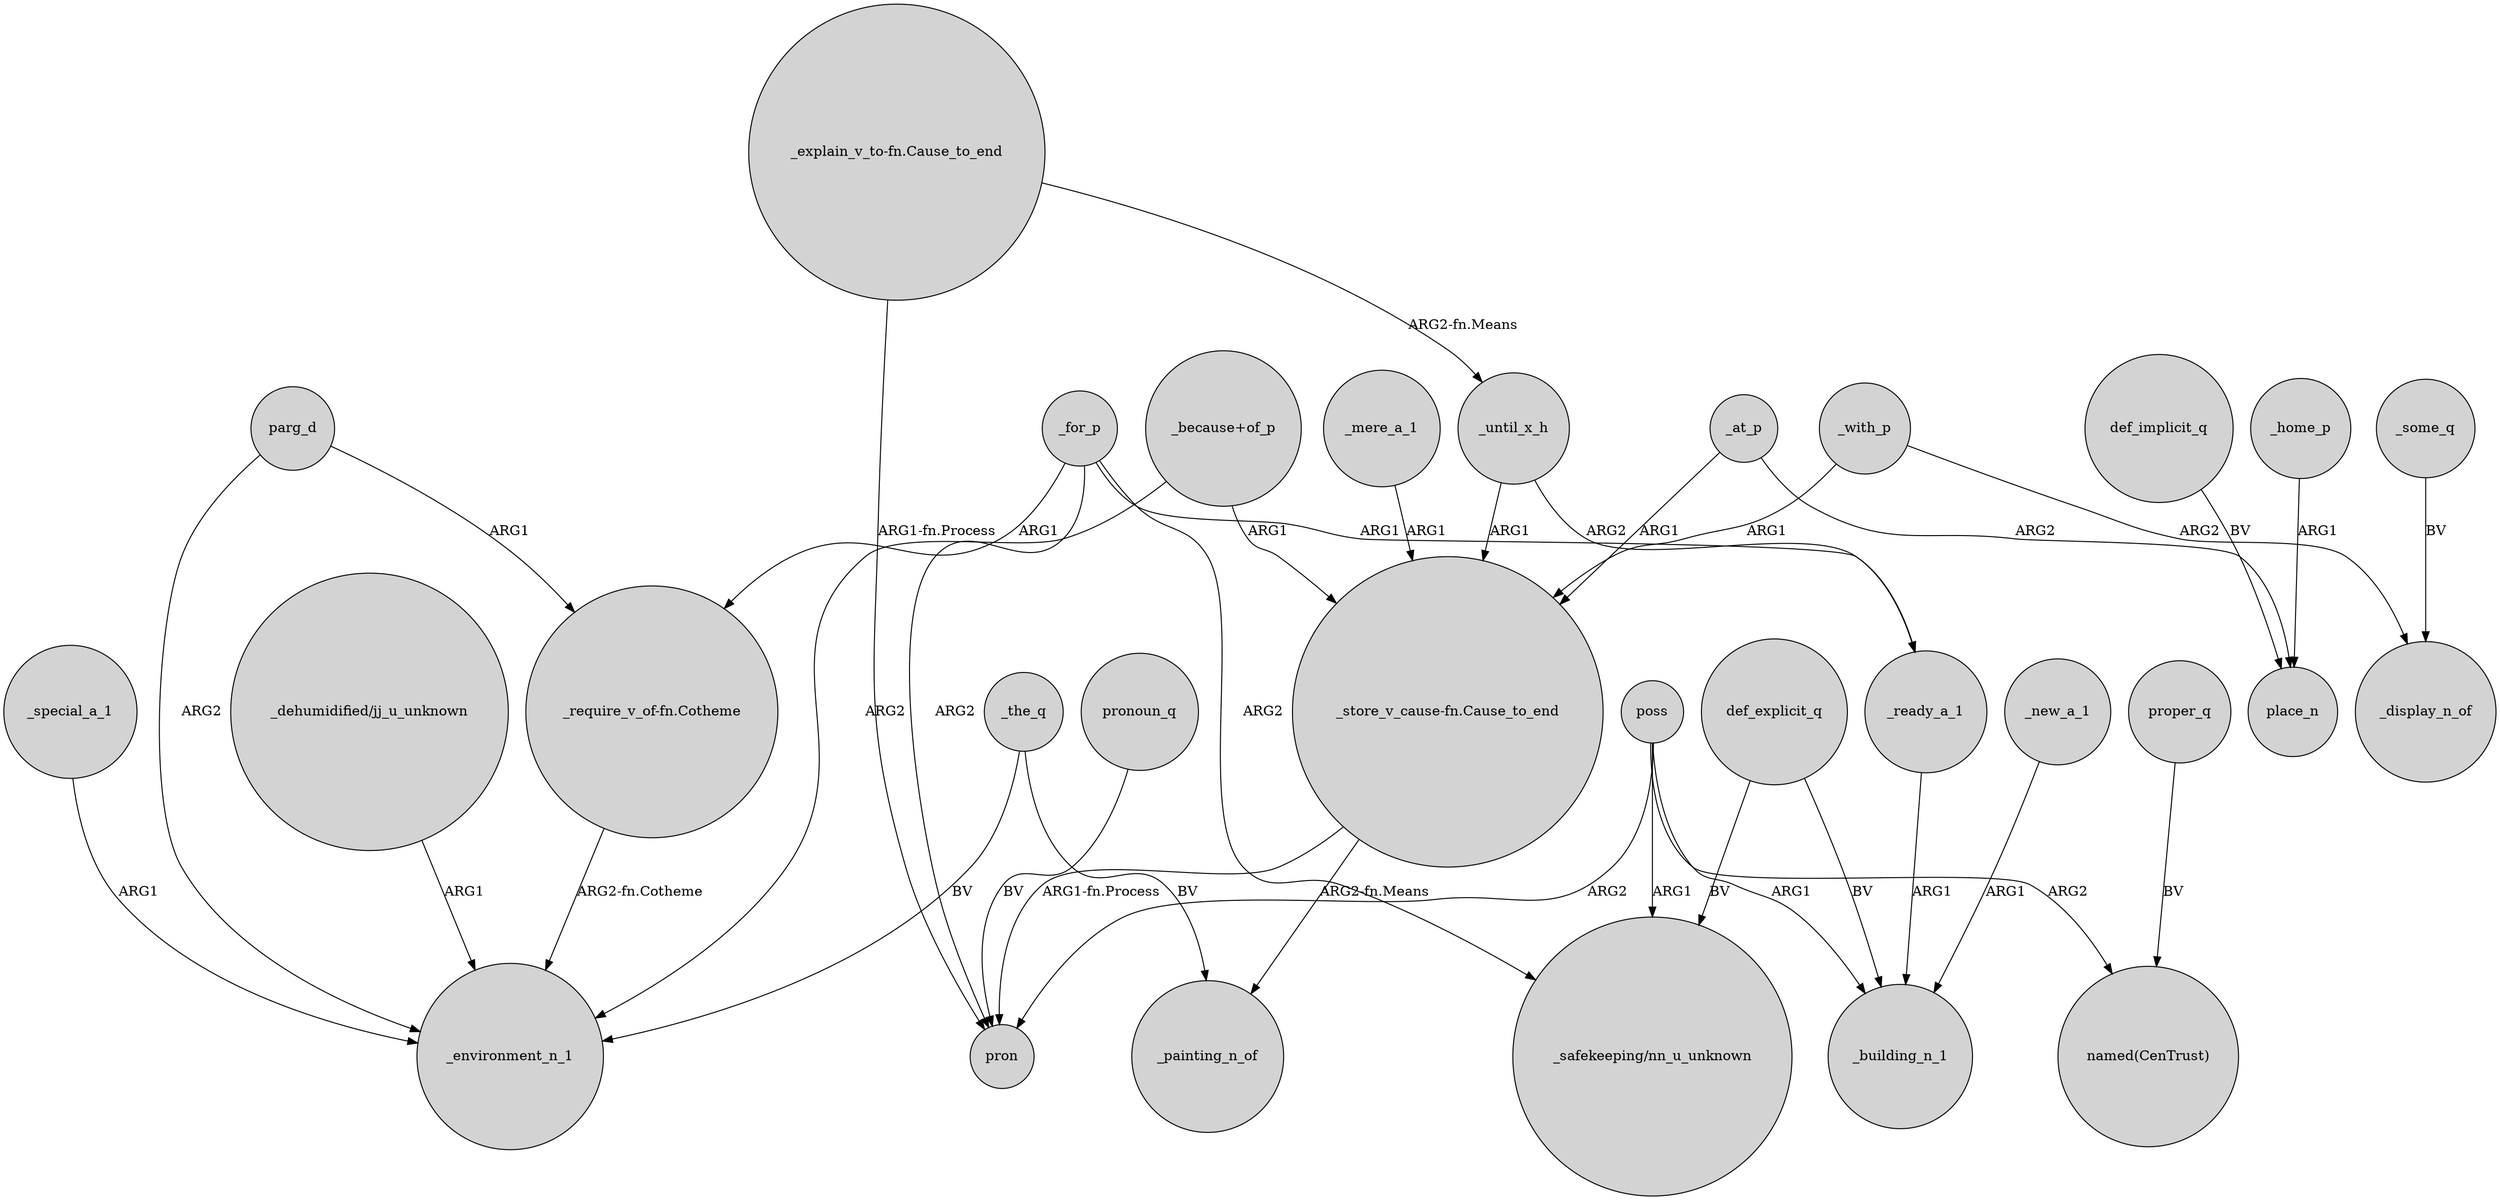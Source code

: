 digraph {
	node [shape=circle style=filled]
	"_dehumidified/jj_u_unknown" -> _environment_n_1 [label=ARG1]
	"_explain_v_to-fn.Cause_to_end" -> _until_x_h [label="ARG2-fn.Means"]
	_for_p -> _ready_a_1 [label=ARG1]
	"_because+of_p" -> "_store_v_cause-fn.Cause_to_end" [label=ARG1]
	_at_p -> place_n [label=ARG2]
	def_implicit_q -> place_n [label=BV]
	_ready_a_1 -> _building_n_1 [label=ARG1]
	_new_a_1 -> _building_n_1 [label=ARG1]
	_for_p -> "_safekeeping/nn_u_unknown" [label=ARG2]
	_for_p -> "_require_v_of-fn.Cotheme" [label=ARG1]
	poss -> "named(CenTrust)" [label=ARG2]
	_until_x_h -> _ready_a_1 [label=ARG2]
	parg_d -> "_require_v_of-fn.Cotheme" [label=ARG1]
	_for_p -> pron [label=ARG2]
	"_because+of_p" -> _environment_n_1 [label=ARG2]
	parg_d -> _environment_n_1 [label=ARG2]
	proper_q -> "named(CenTrust)" [label=BV]
	poss -> "_safekeeping/nn_u_unknown" [label=ARG1]
	poss -> _building_n_1 [label=ARG1]
	_special_a_1 -> _environment_n_1 [label=ARG1]
	pronoun_q -> pron [label=BV]
	_home_p -> place_n [label=ARG1]
	_some_q -> _display_n_of [label=BV]
	poss -> pron [label=ARG2]
	_mere_a_1 -> "_store_v_cause-fn.Cause_to_end" [label=ARG1]
	def_explicit_q -> "_safekeeping/nn_u_unknown" [label=BV]
	_with_p -> _display_n_of [label=ARG2]
	"_store_v_cause-fn.Cause_to_end" -> _painting_n_of [label="ARG2-fn.Means"]
	_at_p -> "_store_v_cause-fn.Cause_to_end" [label=ARG1]
	_the_q -> _painting_n_of [label=BV]
	def_explicit_q -> _building_n_1 [label=BV]
	"_store_v_cause-fn.Cause_to_end" -> pron [label="ARG1-fn.Process"]
	_until_x_h -> "_store_v_cause-fn.Cause_to_end" [label=ARG1]
	"_require_v_of-fn.Cotheme" -> _environment_n_1 [label="ARG2-fn.Cotheme"]
	"_explain_v_to-fn.Cause_to_end" -> pron [label="ARG1-fn.Process"]
	_with_p -> "_store_v_cause-fn.Cause_to_end" [label=ARG1]
	_the_q -> _environment_n_1 [label=BV]
}
